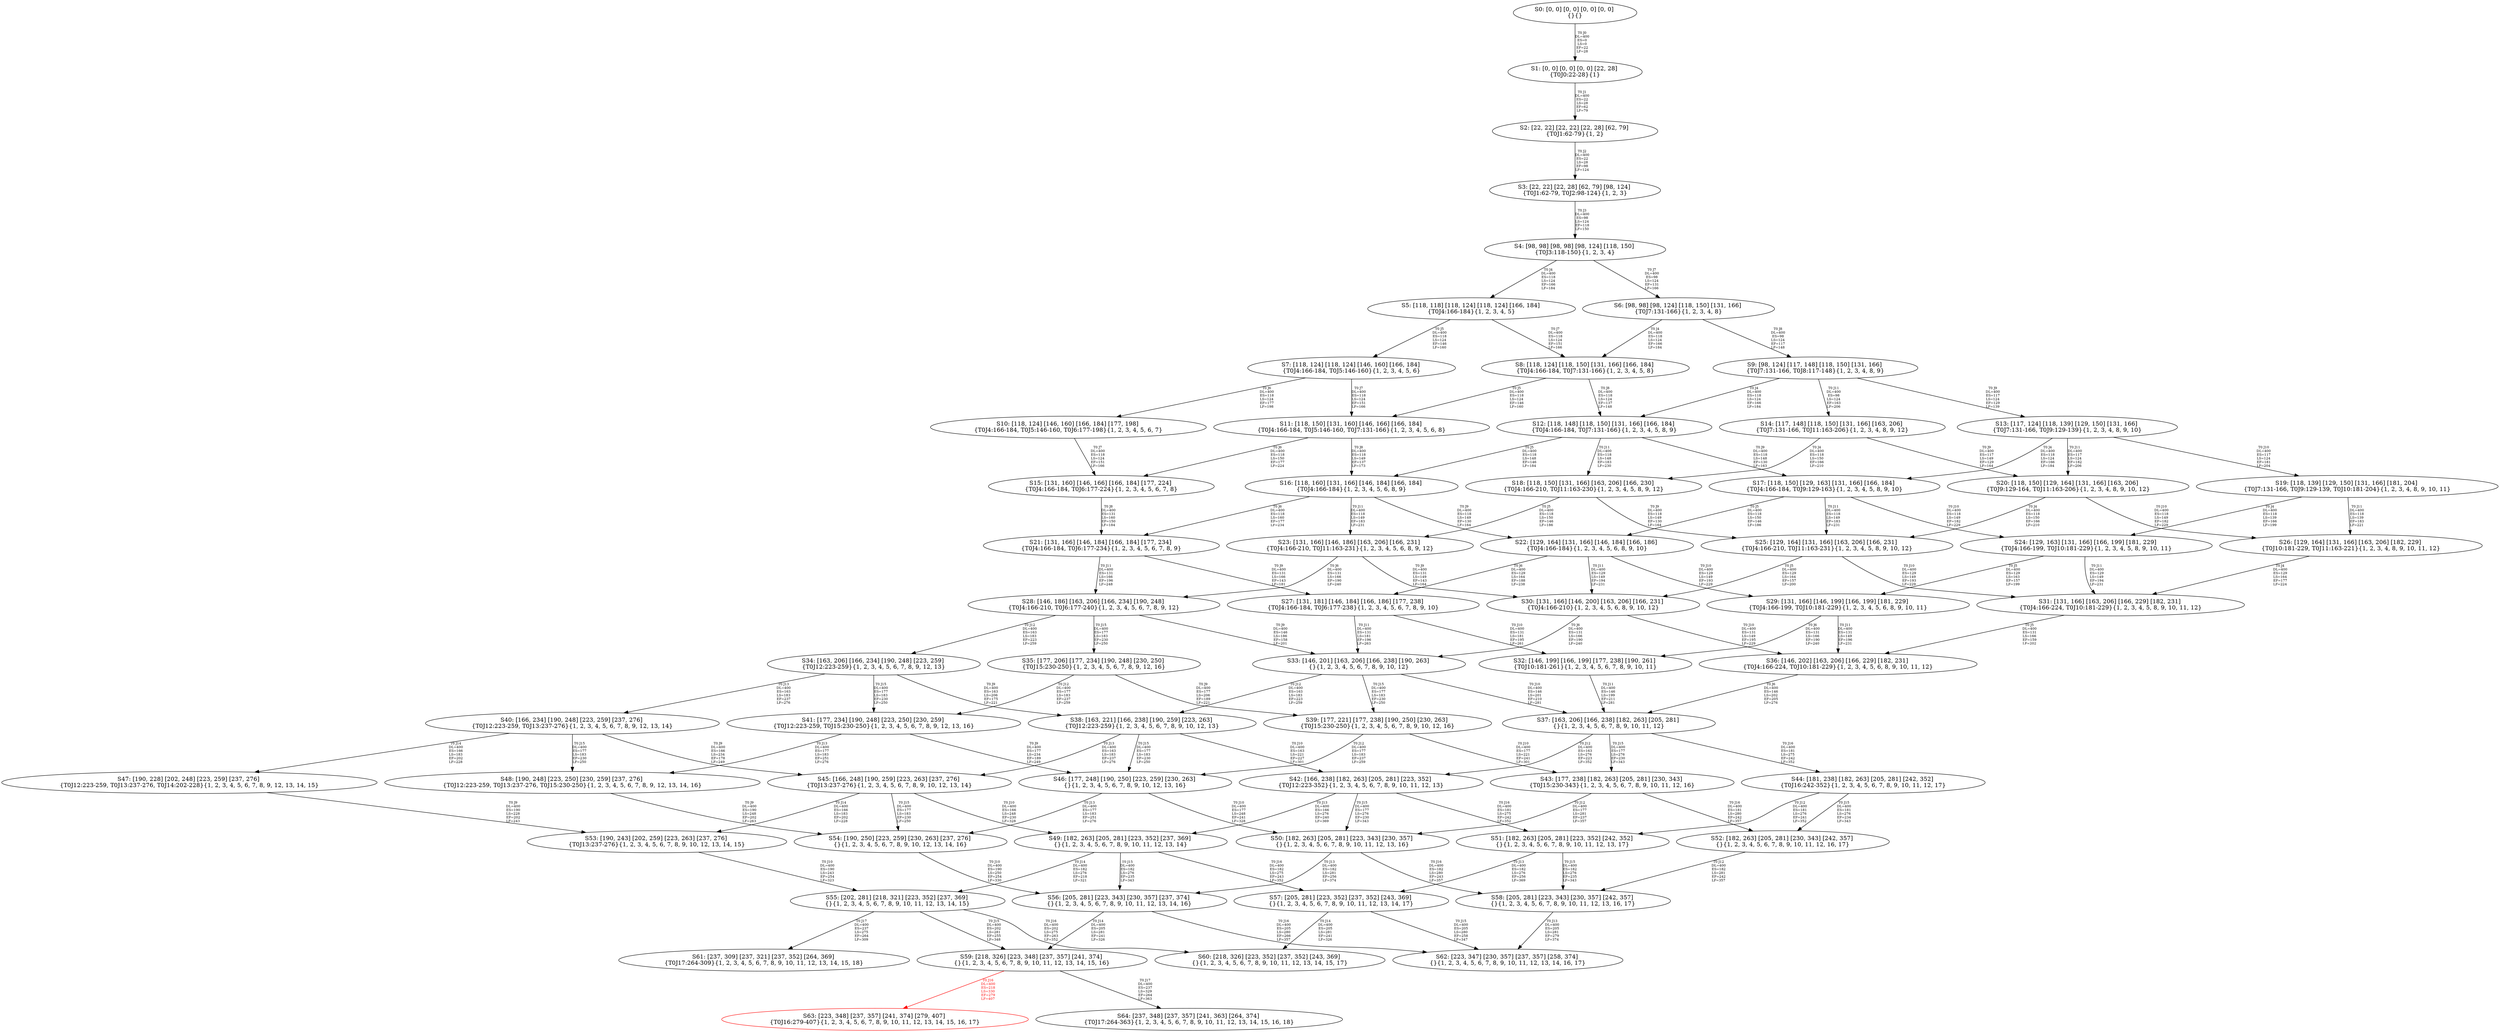 digraph {
	S0[label="S0: [0, 0] [0, 0] [0, 0] [0, 0] \n{}{}"];
	S1[label="S1: [0, 0] [0, 0] [0, 0] [22, 28] \n{T0J0:22-28}{1}"];
	S2[label="S2: [22, 22] [22, 22] [22, 28] [62, 79] \n{T0J1:62-79}{1, 2}"];
	S3[label="S3: [22, 22] [22, 28] [62, 79] [98, 124] \n{T0J1:62-79, T0J2:98-124}{1, 2, 3}"];
	S4[label="S4: [98, 98] [98, 98] [98, 124] [118, 150] \n{T0J3:118-150}{1, 2, 3, 4}"];
	S5[label="S5: [118, 118] [118, 124] [118, 124] [166, 184] \n{T0J4:166-184}{1, 2, 3, 4, 5}"];
	S6[label="S6: [98, 98] [98, 124] [118, 150] [131, 166] \n{T0J7:131-166}{1, 2, 3, 4, 8}"];
	S7[label="S7: [118, 124] [118, 124] [146, 160] [166, 184] \n{T0J4:166-184, T0J5:146-160}{1, 2, 3, 4, 5, 6}"];
	S8[label="S8: [118, 124] [118, 150] [131, 166] [166, 184] \n{T0J4:166-184, T0J7:131-166}{1, 2, 3, 4, 5, 8}"];
	S9[label="S9: [98, 124] [117, 148] [118, 150] [131, 166] \n{T0J7:131-166, T0J8:117-148}{1, 2, 3, 4, 8, 9}"];
	S10[label="S10: [118, 124] [146, 160] [166, 184] [177, 198] \n{T0J4:166-184, T0J5:146-160, T0J6:177-198}{1, 2, 3, 4, 5, 6, 7}"];
	S11[label="S11: [118, 150] [131, 160] [146, 166] [166, 184] \n{T0J4:166-184, T0J5:146-160, T0J7:131-166}{1, 2, 3, 4, 5, 6, 8}"];
	S12[label="S12: [118, 148] [118, 150] [131, 166] [166, 184] \n{T0J4:166-184, T0J7:131-166}{1, 2, 3, 4, 5, 8, 9}"];
	S13[label="S13: [117, 124] [118, 139] [129, 150] [131, 166] \n{T0J7:131-166, T0J9:129-139}{1, 2, 3, 4, 8, 9, 10}"];
	S14[label="S14: [117, 148] [118, 150] [131, 166] [163, 206] \n{T0J7:131-166, T0J11:163-206}{1, 2, 3, 4, 8, 9, 12}"];
	S15[label="S15: [131, 160] [146, 166] [166, 184] [177, 224] \n{T0J4:166-184, T0J6:177-224}{1, 2, 3, 4, 5, 6, 7, 8}"];
	S16[label="S16: [118, 160] [131, 166] [146, 184] [166, 184] \n{T0J4:166-184}{1, 2, 3, 4, 5, 6, 8, 9}"];
	S17[label="S17: [118, 150] [129, 163] [131, 166] [166, 184] \n{T0J4:166-184, T0J9:129-163}{1, 2, 3, 4, 5, 8, 9, 10}"];
	S18[label="S18: [118, 150] [131, 166] [163, 206] [166, 230] \n{T0J4:166-210, T0J11:163-230}{1, 2, 3, 4, 5, 8, 9, 12}"];
	S19[label="S19: [118, 139] [129, 150] [131, 166] [181, 204] \n{T0J7:131-166, T0J9:129-139, T0J10:181-204}{1, 2, 3, 4, 8, 9, 10, 11}"];
	S20[label="S20: [118, 150] [129, 164] [131, 166] [163, 206] \n{T0J9:129-164, T0J11:163-206}{1, 2, 3, 4, 8, 9, 10, 12}"];
	S21[label="S21: [131, 166] [146, 184] [166, 184] [177, 234] \n{T0J4:166-184, T0J6:177-234}{1, 2, 3, 4, 5, 6, 7, 8, 9}"];
	S22[label="S22: [129, 164] [131, 166] [146, 184] [166, 186] \n{T0J4:166-184}{1, 2, 3, 4, 5, 6, 8, 9, 10}"];
	S23[label="S23: [131, 166] [146, 186] [163, 206] [166, 231] \n{T0J4:166-210, T0J11:163-231}{1, 2, 3, 4, 5, 6, 8, 9, 12}"];
	S24[label="S24: [129, 163] [131, 166] [166, 199] [181, 229] \n{T0J4:166-199, T0J10:181-229}{1, 2, 3, 4, 5, 8, 9, 10, 11}"];
	S25[label="S25: [129, 164] [131, 166] [163, 206] [166, 231] \n{T0J4:166-210, T0J11:163-231}{1, 2, 3, 4, 5, 8, 9, 10, 12}"];
	S26[label="S26: [129, 164] [131, 166] [163, 206] [182, 229] \n{T0J10:181-229, T0J11:163-221}{1, 2, 3, 4, 8, 9, 10, 11, 12}"];
	S27[label="S27: [131, 181] [146, 184] [166, 186] [177, 238] \n{T0J4:166-184, T0J6:177-238}{1, 2, 3, 4, 5, 6, 7, 8, 9, 10}"];
	S28[label="S28: [146, 186] [163, 206] [166, 234] [190, 248] \n{T0J4:166-210, T0J6:177-240}{1, 2, 3, 4, 5, 6, 7, 8, 9, 12}"];
	S29[label="S29: [131, 166] [146, 199] [166, 199] [181, 229] \n{T0J4:166-199, T0J10:181-229}{1, 2, 3, 4, 5, 6, 8, 9, 10, 11}"];
	S30[label="S30: [131, 166] [146, 200] [163, 206] [166, 231] \n{T0J4:166-210}{1, 2, 3, 4, 5, 6, 8, 9, 10, 12}"];
	S31[label="S31: [131, 166] [163, 206] [166, 229] [182, 231] \n{T0J4:166-224, T0J10:181-229}{1, 2, 3, 4, 5, 8, 9, 10, 11, 12}"];
	S32[label="S32: [146, 199] [166, 199] [177, 238] [190, 261] \n{T0J10:181-261}{1, 2, 3, 4, 5, 6, 7, 8, 9, 10, 11}"];
	S33[label="S33: [146, 201] [163, 206] [166, 238] [190, 263] \n{}{1, 2, 3, 4, 5, 6, 7, 8, 9, 10, 12}"];
	S34[label="S34: [163, 206] [166, 234] [190, 248] [223, 259] \n{T0J12:223-259}{1, 2, 3, 4, 5, 6, 7, 8, 9, 12, 13}"];
	S35[label="S35: [177, 206] [177, 234] [190, 248] [230, 250] \n{T0J15:230-250}{1, 2, 3, 4, 5, 6, 7, 8, 9, 12, 16}"];
	S36[label="S36: [146, 202] [163, 206] [166, 229] [182, 231] \n{T0J4:166-224, T0J10:181-229}{1, 2, 3, 4, 5, 6, 8, 9, 10, 11, 12}"];
	S37[label="S37: [163, 206] [166, 238] [182, 263] [205, 281] \n{}{1, 2, 3, 4, 5, 6, 7, 8, 9, 10, 11, 12}"];
	S38[label="S38: [163, 221] [166, 238] [190, 259] [223, 263] \n{T0J12:223-259}{1, 2, 3, 4, 5, 6, 7, 8, 9, 10, 12, 13}"];
	S39[label="S39: [177, 221] [177, 238] [190, 250] [230, 263] \n{T0J15:230-250}{1, 2, 3, 4, 5, 6, 7, 8, 9, 10, 12, 16}"];
	S40[label="S40: [166, 234] [190, 248] [223, 259] [237, 276] \n{T0J12:223-259, T0J13:237-276}{1, 2, 3, 4, 5, 6, 7, 8, 9, 12, 13, 14}"];
	S41[label="S41: [177, 234] [190, 248] [223, 250] [230, 259] \n{T0J12:223-259, T0J15:230-250}{1, 2, 3, 4, 5, 6, 7, 8, 9, 12, 13, 16}"];
	S42[label="S42: [166, 238] [182, 263] [205, 281] [223, 352] \n{T0J12:223-352}{1, 2, 3, 4, 5, 6, 7, 8, 9, 10, 11, 12, 13}"];
	S43[label="S43: [177, 238] [182, 263] [205, 281] [230, 343] \n{T0J15:230-343}{1, 2, 3, 4, 5, 6, 7, 8, 9, 10, 11, 12, 16}"];
	S44[label="S44: [181, 238] [182, 263] [205, 281] [242, 352] \n{T0J16:242-352}{1, 2, 3, 4, 5, 6, 7, 8, 9, 10, 11, 12, 17}"];
	S45[label="S45: [166, 248] [190, 259] [223, 263] [237, 276] \n{T0J13:237-276}{1, 2, 3, 4, 5, 6, 7, 8, 9, 10, 12, 13, 14}"];
	S46[label="S46: [177, 248] [190, 250] [223, 259] [230, 263] \n{}{1, 2, 3, 4, 5, 6, 7, 8, 9, 10, 12, 13, 16}"];
	S47[label="S47: [190, 228] [202, 248] [223, 259] [237, 276] \n{T0J12:223-259, T0J13:237-276, T0J14:202-228}{1, 2, 3, 4, 5, 6, 7, 8, 9, 12, 13, 14, 15}"];
	S48[label="S48: [190, 248] [223, 250] [230, 259] [237, 276] \n{T0J12:223-259, T0J13:237-276, T0J15:230-250}{1, 2, 3, 4, 5, 6, 7, 8, 9, 12, 13, 14, 16}"];
	S49[label="S49: [182, 263] [205, 281] [223, 352] [237, 369] \n{}{1, 2, 3, 4, 5, 6, 7, 8, 9, 10, 11, 12, 13, 14}"];
	S50[label="S50: [182, 263] [205, 281] [223, 343] [230, 357] \n{}{1, 2, 3, 4, 5, 6, 7, 8, 9, 10, 11, 12, 13, 16}"];
	S51[label="S51: [182, 263] [205, 281] [223, 352] [242, 352] \n{}{1, 2, 3, 4, 5, 6, 7, 8, 9, 10, 11, 12, 13, 17}"];
	S52[label="S52: [182, 263] [205, 281] [230, 343] [242, 357] \n{}{1, 2, 3, 4, 5, 6, 7, 8, 9, 10, 11, 12, 16, 17}"];
	S53[label="S53: [190, 243] [202, 259] [223, 263] [237, 276] \n{T0J13:237-276}{1, 2, 3, 4, 5, 6, 7, 8, 9, 10, 12, 13, 14, 15}"];
	S54[label="S54: [190, 250] [223, 259] [230, 263] [237, 276] \n{}{1, 2, 3, 4, 5, 6, 7, 8, 9, 10, 12, 13, 14, 16}"];
	S55[label="S55: [202, 281] [218, 321] [223, 352] [237, 369] \n{}{1, 2, 3, 4, 5, 6, 7, 8, 9, 10, 11, 12, 13, 14, 15}"];
	S56[label="S56: [205, 281] [223, 343] [230, 357] [237, 374] \n{}{1, 2, 3, 4, 5, 6, 7, 8, 9, 10, 11, 12, 13, 14, 16}"];
	S57[label="S57: [205, 281] [223, 352] [237, 352] [243, 369] \n{}{1, 2, 3, 4, 5, 6, 7, 8, 9, 10, 11, 12, 13, 14, 17}"];
	S58[label="S58: [205, 281] [223, 343] [230, 357] [242, 357] \n{}{1, 2, 3, 4, 5, 6, 7, 8, 9, 10, 11, 12, 13, 16, 17}"];
	S59[label="S59: [218, 326] [223, 348] [237, 357] [241, 374] \n{}{1, 2, 3, 4, 5, 6, 7, 8, 9, 10, 11, 12, 13, 14, 15, 16}"];
	S60[label="S60: [218, 326] [223, 352] [237, 352] [243, 369] \n{}{1, 2, 3, 4, 5, 6, 7, 8, 9, 10, 11, 12, 13, 14, 15, 17}"];
	S61[label="S61: [237, 309] [237, 321] [237, 352] [264, 369] \n{T0J17:264-309}{1, 2, 3, 4, 5, 6, 7, 8, 9, 10, 11, 12, 13, 14, 15, 18}"];
	S62[label="S62: [223, 347] [230, 357] [237, 357] [258, 374] \n{}{1, 2, 3, 4, 5, 6, 7, 8, 9, 10, 11, 12, 13, 14, 16, 17}"];
	S63[label="S63: [223, 348] [237, 357] [241, 374] [279, 407] \n{T0J16:279-407}{1, 2, 3, 4, 5, 6, 7, 8, 9, 10, 11, 12, 13, 14, 15, 16, 17}"];
	S64[label="S64: [237, 348] [237, 357] [241, 363] [264, 374] \n{T0J17:264-363}{1, 2, 3, 4, 5, 6, 7, 8, 9, 10, 11, 12, 13, 14, 15, 16, 18}"];
	S0 -> S1[label="T0 J0\nDL=400\nES=0\nLS=0\nEF=22\nLF=28",fontsize=8];
	S1 -> S2[label="T0 J1\nDL=400\nES=22\nLS=28\nEF=62\nLF=79",fontsize=8];
	S2 -> S3[label="T0 J2\nDL=400\nES=22\nLS=28\nEF=98\nLF=124",fontsize=8];
	S3 -> S4[label="T0 J3\nDL=400\nES=98\nLS=124\nEF=118\nLF=150",fontsize=8];
	S4 -> S5[label="T0 J4\nDL=400\nES=118\nLS=124\nEF=166\nLF=184",fontsize=8];
	S4 -> S6[label="T0 J7\nDL=400\nES=98\nLS=124\nEF=131\nLF=166",fontsize=8];
	S5 -> S7[label="T0 J5\nDL=400\nES=118\nLS=124\nEF=146\nLF=160",fontsize=8];
	S5 -> S8[label="T0 J7\nDL=400\nES=118\nLS=124\nEF=151\nLF=166",fontsize=8];
	S6 -> S8[label="T0 J4\nDL=400\nES=118\nLS=124\nEF=166\nLF=184",fontsize=8];
	S6 -> S9[label="T0 J8\nDL=400\nES=98\nLS=124\nEF=117\nLF=148",fontsize=8];
	S7 -> S10[label="T0 J6\nDL=400\nES=118\nLS=124\nEF=177\nLF=198",fontsize=8];
	S7 -> S11[label="T0 J7\nDL=400\nES=118\nLS=124\nEF=151\nLF=166",fontsize=8];
	S8 -> S11[label="T0 J5\nDL=400\nES=118\nLS=124\nEF=146\nLF=160",fontsize=8];
	S8 -> S12[label="T0 J8\nDL=400\nES=118\nLS=124\nEF=137\nLF=148",fontsize=8];
	S9 -> S12[label="T0 J4\nDL=400\nES=118\nLS=124\nEF=166\nLF=184",fontsize=8];
	S9 -> S13[label="T0 J9\nDL=400\nES=117\nLS=124\nEF=129\nLF=139",fontsize=8];
	S9 -> S14[label="T0 J11\nDL=400\nES=98\nLS=124\nEF=163\nLF=206",fontsize=8];
	S10 -> S15[label="T0 J7\nDL=400\nES=118\nLS=124\nEF=151\nLF=166",fontsize=8];
	S11 -> S15[label="T0 J6\nDL=400\nES=118\nLS=150\nEF=177\nLF=224",fontsize=8];
	S11 -> S16[label="T0 J8\nDL=400\nES=118\nLS=149\nEF=137\nLF=173",fontsize=8];
	S12 -> S16[label="T0 J5\nDL=400\nES=118\nLS=148\nEF=146\nLF=184",fontsize=8];
	S12 -> S17[label="T0 J9\nDL=400\nES=118\nLS=148\nEF=130\nLF=163",fontsize=8];
	S12 -> S18[label="T0 J11\nDL=400\nES=118\nLS=148\nEF=183\nLF=230",fontsize=8];
	S13 -> S17[label="T0 J4\nDL=400\nES=118\nLS=124\nEF=166\nLF=184",fontsize=8];
	S13 -> S19[label="T0 J10\nDL=400\nES=117\nLS=124\nEF=181\nLF=204",fontsize=8];
	S13 -> S20[label="T0 J11\nDL=400\nES=117\nLS=124\nEF=182\nLF=206",fontsize=8];
	S14 -> S18[label="T0 J4\nDL=400\nES=118\nLS=150\nEF=166\nLF=210",fontsize=8];
	S14 -> S20[label="T0 J9\nDL=400\nES=117\nLS=149\nEF=129\nLF=164",fontsize=8];
	S15 -> S21[label="T0 J8\nDL=400\nES=131\nLS=160\nEF=150\nLF=184",fontsize=8];
	S16 -> S21[label="T0 J6\nDL=400\nES=118\nLS=160\nEF=177\nLF=234",fontsize=8];
	S16 -> S22[label="T0 J9\nDL=400\nES=118\nLS=149\nEF=130\nLF=164",fontsize=8];
	S16 -> S23[label="T0 J11\nDL=400\nES=118\nLS=149\nEF=183\nLF=231",fontsize=8];
	S17 -> S22[label="T0 J5\nDL=400\nES=118\nLS=150\nEF=146\nLF=186",fontsize=8];
	S17 -> S24[label="T0 J10\nDL=400\nES=118\nLS=149\nEF=182\nLF=229",fontsize=8];
	S17 -> S25[label="T0 J11\nDL=400\nES=118\nLS=149\nEF=183\nLF=231",fontsize=8];
	S18 -> S23[label="T0 J5\nDL=400\nES=118\nLS=150\nEF=146\nLF=186",fontsize=8];
	S18 -> S25[label="T0 J9\nDL=400\nES=118\nLS=149\nEF=130\nLF=164",fontsize=8];
	S19 -> S24[label="T0 J4\nDL=400\nES=118\nLS=139\nEF=166\nLF=199",fontsize=8];
	S19 -> S26[label="T0 J11\nDL=400\nES=118\nLS=139\nEF=183\nLF=221",fontsize=8];
	S20 -> S25[label="T0 J4\nDL=400\nES=118\nLS=150\nEF=166\nLF=210",fontsize=8];
	S20 -> S26[label="T0 J10\nDL=400\nES=118\nLS=149\nEF=182\nLF=229",fontsize=8];
	S21 -> S27[label="T0 J9\nDL=400\nES=131\nLS=166\nEF=143\nLF=181",fontsize=8];
	S21 -> S28[label="T0 J11\nDL=400\nES=131\nLS=166\nEF=196\nLF=248",fontsize=8];
	S22 -> S27[label="T0 J6\nDL=400\nES=129\nLS=164\nEF=188\nLF=238",fontsize=8];
	S22 -> S29[label="T0 J10\nDL=400\nES=129\nLS=149\nEF=193\nLF=229",fontsize=8];
	S22 -> S30[label="T0 J11\nDL=400\nES=129\nLS=149\nEF=194\nLF=231",fontsize=8];
	S23 -> S28[label="T0 J6\nDL=400\nES=131\nLS=166\nEF=190\nLF=240",fontsize=8];
	S23 -> S30[label="T0 J9\nDL=400\nES=131\nLS=149\nEF=143\nLF=164",fontsize=8];
	S24 -> S29[label="T0 J5\nDL=400\nES=129\nLS=163\nEF=157\nLF=199",fontsize=8];
	S24 -> S31[label="T0 J11\nDL=400\nES=129\nLS=149\nEF=194\nLF=231",fontsize=8];
	S25 -> S30[label="T0 J5\nDL=400\nES=129\nLS=164\nEF=157\nLF=200",fontsize=8];
	S25 -> S31[label="T0 J10\nDL=400\nES=129\nLS=149\nEF=193\nLF=229",fontsize=8];
	S26 -> S31[label="T0 J4\nDL=400\nES=129\nLS=164\nEF=177\nLF=224",fontsize=8];
	S27 -> S32[label="T0 J10\nDL=400\nES=131\nLS=181\nEF=195\nLF=261",fontsize=8];
	S27 -> S33[label="T0 J11\nDL=400\nES=131\nLS=181\nEF=196\nLF=263",fontsize=8];
	S28 -> S33[label="T0 J9\nDL=400\nES=146\nLS=186\nEF=158\nLF=201",fontsize=8];
	S28 -> S34[label="T0 J12\nDL=400\nES=163\nLS=183\nEF=223\nLF=259",fontsize=8];
	S28 -> S35[label="T0 J15\nDL=400\nES=177\nLS=183\nEF=230\nLF=250",fontsize=8];
	S29 -> S32[label="T0 J6\nDL=400\nES=131\nLS=166\nEF=190\nLF=240",fontsize=8];
	S29 -> S36[label="T0 J11\nDL=400\nES=131\nLS=149\nEF=196\nLF=231",fontsize=8];
	S30 -> S33[label="T0 J6\nDL=400\nES=131\nLS=166\nEF=190\nLF=240",fontsize=8];
	S30 -> S36[label="T0 J10\nDL=400\nES=131\nLS=149\nEF=195\nLF=229",fontsize=8];
	S31 -> S36[label="T0 J5\nDL=400\nES=131\nLS=166\nEF=159\nLF=202",fontsize=8];
	S32 -> S37[label="T0 J11\nDL=400\nES=146\nLS=199\nEF=211\nLF=281",fontsize=8];
	S33 -> S37[label="T0 J10\nDL=400\nES=146\nLS=201\nEF=210\nLF=281",fontsize=8];
	S33 -> S38[label="T0 J12\nDL=400\nES=163\nLS=183\nEF=223\nLF=259",fontsize=8];
	S33 -> S39[label="T0 J15\nDL=400\nES=177\nLS=183\nEF=230\nLF=250",fontsize=8];
	S34 -> S38[label="T0 J9\nDL=400\nES=163\nLS=206\nEF=175\nLF=221",fontsize=8];
	S34 -> S40[label="T0 J13\nDL=400\nES=163\nLS=183\nEF=237\nLF=276",fontsize=8];
	S34 -> S41[label="T0 J15\nDL=400\nES=177\nLS=183\nEF=230\nLF=250",fontsize=8];
	S35 -> S39[label="T0 J9\nDL=400\nES=177\nLS=206\nEF=189\nLF=221",fontsize=8];
	S35 -> S41[label="T0 J12\nDL=400\nES=177\nLS=183\nEF=237\nLF=259",fontsize=8];
	S36 -> S37[label="T0 J6\nDL=400\nES=146\nLS=202\nEF=205\nLF=276",fontsize=8];
	S37 -> S42[label="T0 J12\nDL=400\nES=163\nLS=276\nEF=223\nLF=352",fontsize=8];
	S37 -> S43[label="T0 J15\nDL=400\nES=177\nLS=276\nEF=230\nLF=343",fontsize=8];
	S37 -> S44[label="T0 J16\nDL=400\nES=181\nLS=275\nEF=242\nLF=352",fontsize=8];
	S38 -> S42[label="T0 J10\nDL=400\nES=163\nLS=221\nEF=227\nLF=301",fontsize=8];
	S38 -> S45[label="T0 J13\nDL=400\nES=163\nLS=183\nEF=237\nLF=276",fontsize=8];
	S38 -> S46[label="T0 J15\nDL=400\nES=177\nLS=183\nEF=230\nLF=250",fontsize=8];
	S39 -> S43[label="T0 J10\nDL=400\nES=177\nLS=221\nEF=241\nLF=301",fontsize=8];
	S39 -> S46[label="T0 J12\nDL=400\nES=177\nLS=183\nEF=237\nLF=259",fontsize=8];
	S40 -> S45[label="T0 J9\nDL=400\nES=166\nLS=234\nEF=178\nLF=249",fontsize=8];
	S40 -> S47[label="T0 J14\nDL=400\nES=166\nLS=183\nEF=202\nLF=228",fontsize=8];
	S40 -> S48[label="T0 J15\nDL=400\nES=177\nLS=183\nEF=230\nLF=250",fontsize=8];
	S41 -> S46[label="T0 J9\nDL=400\nES=177\nLS=234\nEF=189\nLF=249",fontsize=8];
	S41 -> S48[label="T0 J13\nDL=400\nES=177\nLS=183\nEF=251\nLF=276",fontsize=8];
	S42 -> S49[label="T0 J13\nDL=400\nES=166\nLS=276\nEF=240\nLF=369",fontsize=8];
	S42 -> S50[label="T0 J15\nDL=400\nES=177\nLS=276\nEF=230\nLF=343",fontsize=8];
	S42 -> S51[label="T0 J16\nDL=400\nES=181\nLS=275\nEF=242\nLF=352",fontsize=8];
	S43 -> S50[label="T0 J12\nDL=400\nES=177\nLS=281\nEF=237\nLF=357",fontsize=8];
	S43 -> S52[label="T0 J16\nDL=400\nES=181\nLS=280\nEF=242\nLF=357",fontsize=8];
	S44 -> S51[label="T0 J12\nDL=400\nES=181\nLS=276\nEF=241\nLF=352",fontsize=8];
	S44 -> S52[label="T0 J15\nDL=400\nES=181\nLS=276\nEF=234\nLF=343",fontsize=8];
	S45 -> S49[label="T0 J10\nDL=400\nES=166\nLS=248\nEF=230\nLF=328",fontsize=8];
	S45 -> S53[label="T0 J14\nDL=400\nES=166\nLS=183\nEF=202\nLF=228",fontsize=8];
	S45 -> S54[label="T0 J15\nDL=400\nES=177\nLS=183\nEF=230\nLF=250",fontsize=8];
	S46 -> S50[label="T0 J10\nDL=400\nES=177\nLS=248\nEF=241\nLF=328",fontsize=8];
	S46 -> S54[label="T0 J13\nDL=400\nES=177\nLS=183\nEF=251\nLF=276",fontsize=8];
	S47 -> S53[label="T0 J9\nDL=400\nES=190\nLS=228\nEF=202\nLF=243",fontsize=8];
	S48 -> S54[label="T0 J9\nDL=400\nES=190\nLS=248\nEF=202\nLF=263",fontsize=8];
	S49 -> S55[label="T0 J14\nDL=400\nES=182\nLS=276\nEF=218\nLF=321",fontsize=8];
	S49 -> S56[label="T0 J15\nDL=400\nES=182\nLS=276\nEF=235\nLF=343",fontsize=8];
	S49 -> S57[label="T0 J16\nDL=400\nES=182\nLS=275\nEF=243\nLF=352",fontsize=8];
	S50 -> S56[label="T0 J13\nDL=400\nES=182\nLS=281\nEF=256\nLF=374",fontsize=8];
	S50 -> S58[label="T0 J16\nDL=400\nES=182\nLS=280\nEF=243\nLF=357",fontsize=8];
	S51 -> S57[label="T0 J13\nDL=400\nES=182\nLS=276\nEF=256\nLF=369",fontsize=8];
	S51 -> S58[label="T0 J15\nDL=400\nES=182\nLS=276\nEF=235\nLF=343",fontsize=8];
	S52 -> S58[label="T0 J12\nDL=400\nES=182\nLS=281\nEF=242\nLF=357",fontsize=8];
	S53 -> S55[label="T0 J10\nDL=400\nES=190\nLS=243\nEF=254\nLF=323",fontsize=8];
	S54 -> S56[label="T0 J10\nDL=400\nES=190\nLS=250\nEF=254\nLF=330",fontsize=8];
	S55 -> S59[label="T0 J15\nDL=400\nES=202\nLS=281\nEF=255\nLF=348",fontsize=8];
	S55 -> S60[label="T0 J16\nDL=400\nES=202\nLS=275\nEF=263\nLF=352",fontsize=8];
	S55 -> S61[label="T0 J17\nDL=400\nES=237\nLS=275\nEF=264\nLF=309",fontsize=8];
	S56 -> S59[label="T0 J14\nDL=400\nES=205\nLS=281\nEF=241\nLF=326",fontsize=8];
	S56 -> S62[label="T0 J16\nDL=400\nES=205\nLS=280\nEF=266\nLF=357",fontsize=8];
	S57 -> S60[label="T0 J14\nDL=400\nES=205\nLS=281\nEF=241\nLF=326",fontsize=8];
	S57 -> S62[label="T0 J15\nDL=400\nES=205\nLS=280\nEF=258\nLF=347",fontsize=8];
	S58 -> S62[label="T0 J13\nDL=400\nES=205\nLS=281\nEF=279\nLF=374",fontsize=8];
	S59 -> S63[label="T0 J16\nDL=400\nES=218\nLS=330\nEF=279\nLF=407",color=Red,fontcolor=Red,fontsize=8];
S63[color=Red];
	S59 -> S64[label="T0 J17\nDL=400\nES=237\nLS=329\nEF=264\nLF=363",fontsize=8];
}
